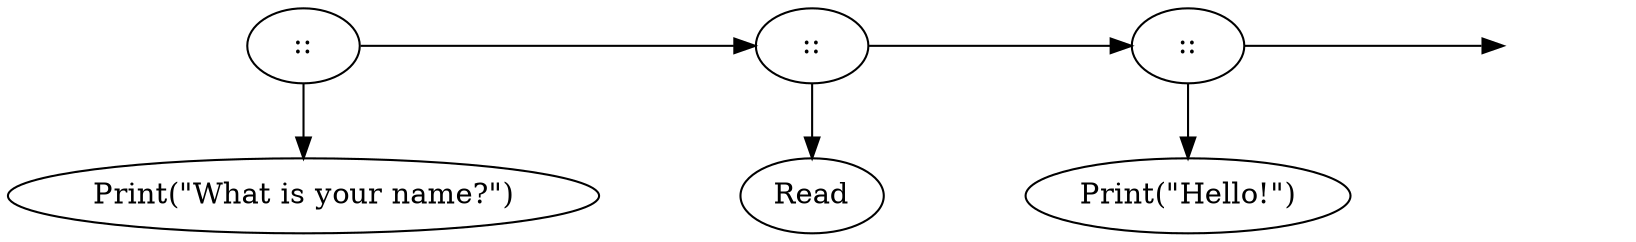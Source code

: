 digraph {
    rankdir=LR

    cons1[label="::" class="start,disabled"]
    cons2[label="::" class="disabled"]
    cons3[label="::"]
    nil[label="Nil" style="invis"]

    cons1 -> cons2[class="disabled"]
    cons2 -> cons3[class="disabled"]
    cons3 -> nil

    print1[label="Print(\"What is your name?\")" class="disabled"]
    read[label="Read" class="disabled"]
    print2[label="Print(\"Hello!\")"]
    stop[label="Stop" style="invis"]

    {
        rank=same
        cons1 -> print1[class="disabled"]
    }
    {
        rank=same
        cons2 -> read[class="disabled"]
    }
    {
        rank=same
        cons3 -> print2
    }

    print1 -> read[label="next" style="invis"]
    read -> print2[label="next" style="invis"]
    print2 -> stop[label="next" style="invis"]
}
